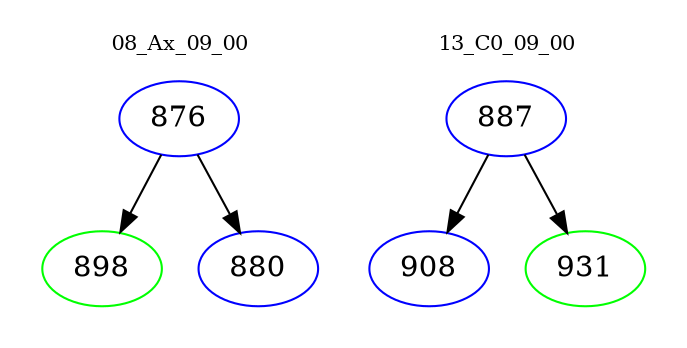 digraph{
subgraph cluster_0 {
color = white
label = "08_Ax_09_00";
fontsize=10;
T0_876 [label="876", color="blue"]
T0_876 -> T0_898 [color="black"]
T0_898 [label="898", color="green"]
T0_876 -> T0_880 [color="black"]
T0_880 [label="880", color="blue"]
}
subgraph cluster_1 {
color = white
label = "13_C0_09_00";
fontsize=10;
T1_887 [label="887", color="blue"]
T1_887 -> T1_908 [color="black"]
T1_908 [label="908", color="blue"]
T1_887 -> T1_931 [color="black"]
T1_931 [label="931", color="green"]
}
}

